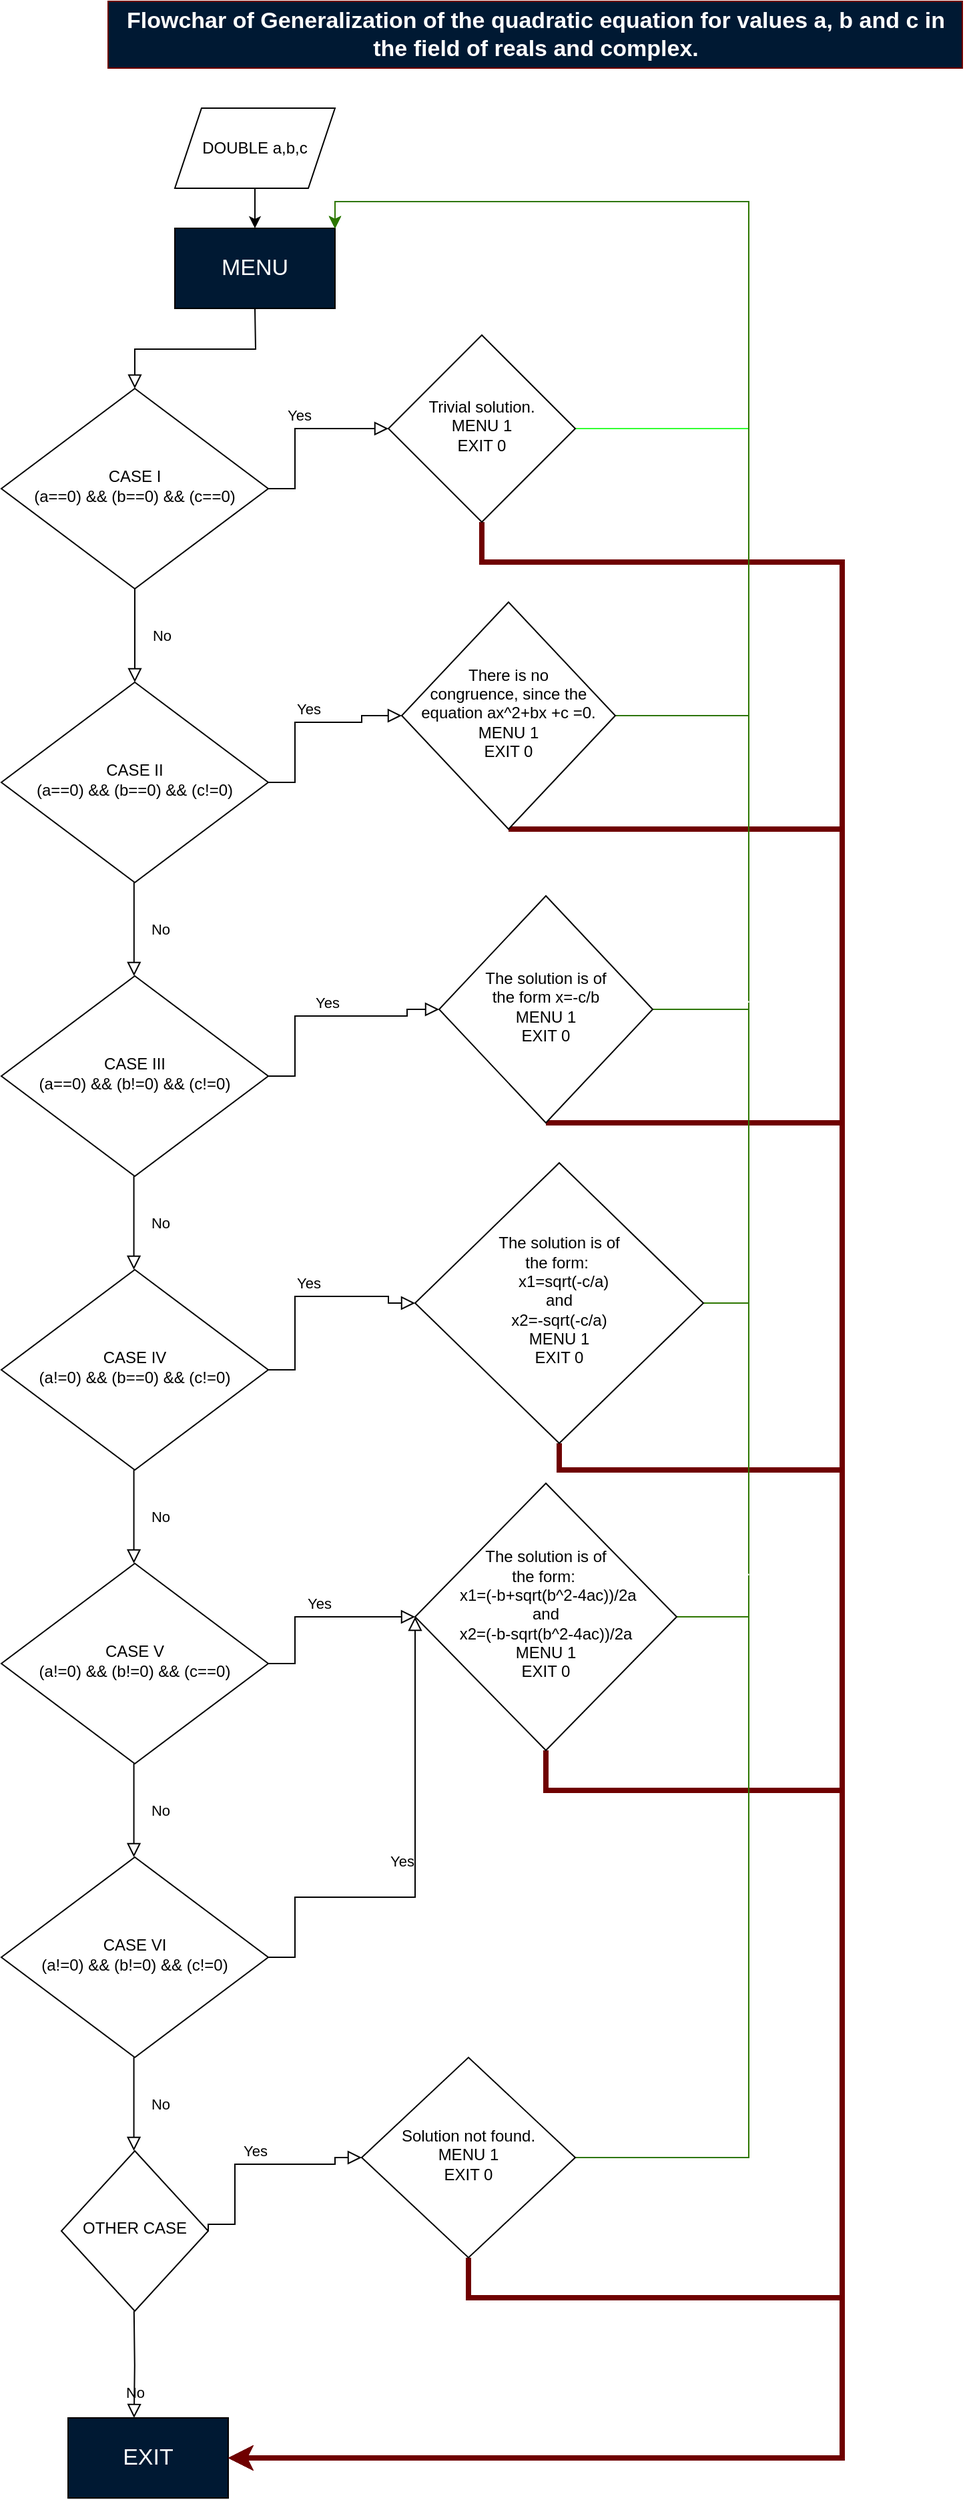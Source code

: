<mxfile version="20.8.16" type="device"><diagram id="C5RBs43oDa-KdzZeNtuy" name="Page-1"><mxGraphModel dx="1537" dy="1517" grid="1" gridSize="10" guides="1" tooltips="1" connect="1" arrows="1" fold="1" page="1" pageScale="1" pageWidth="827" pageHeight="1169" math="0" shadow="0"><root><mxCell id="WIyWlLk6GJQsqaUBKTNV-0"/><mxCell id="WIyWlLk6GJQsqaUBKTNV-1" parent="WIyWlLk6GJQsqaUBKTNV-0"/><mxCell id="WIyWlLk6GJQsqaUBKTNV-2" value="" style="rounded=0;html=1;jettySize=auto;orthogonalLoop=1;fontSize=11;endArrow=block;endFill=0;endSize=8;strokeWidth=1;shadow=0;labelBackgroundColor=none;edgeStyle=orthogonalEdgeStyle;" parent="WIyWlLk6GJQsqaUBKTNV-1" target="WIyWlLk6GJQsqaUBKTNV-6" edge="1"><mxGeometry relative="1" as="geometry"><mxPoint x="220" y="240" as="sourcePoint"/></mxGeometry></mxCell><mxCell id="WIyWlLk6GJQsqaUBKTNV-4" value="No" style="rounded=0;html=1;jettySize=auto;orthogonalLoop=1;fontSize=11;endArrow=block;endFill=0;endSize=8;strokeWidth=1;shadow=0;labelBackgroundColor=none;edgeStyle=orthogonalEdgeStyle;" parent="WIyWlLk6GJQsqaUBKTNV-1" source="WIyWlLk6GJQsqaUBKTNV-6" edge="1"><mxGeometry y="20" relative="1" as="geometry"><mxPoint as="offset"/><mxPoint x="130" y="520" as="targetPoint"/></mxGeometry></mxCell><mxCell id="WIyWlLk6GJQsqaUBKTNV-5" value="Yes" style="edgeStyle=orthogonalEdgeStyle;rounded=0;html=1;jettySize=auto;orthogonalLoop=1;fontSize=11;endArrow=block;endFill=0;endSize=8;strokeWidth=1;shadow=0;labelBackgroundColor=none;" parent="WIyWlLk6GJQsqaUBKTNV-1" source="WIyWlLk6GJQsqaUBKTNV-6" edge="1"><mxGeometry y="10" relative="1" as="geometry"><mxPoint as="offset"/><mxPoint x="320" y="330" as="targetPoint"/><Array as="points"><mxPoint x="250" y="375"/><mxPoint x="250" y="330"/></Array></mxGeometry></mxCell><mxCell id="WIyWlLk6GJQsqaUBKTNV-6" value="CASE I&lt;br&gt;(a==0) &amp;amp;&amp;amp; (b==0) &amp;amp;&amp;amp; (c==0)" style="rhombus;whiteSpace=wrap;html=1;shadow=0;fontFamily=Helvetica;fontSize=12;align=center;strokeWidth=1;spacing=6;spacingTop=-4;" parent="WIyWlLk6GJQsqaUBKTNV-1" vertex="1"><mxGeometry x="30" y="300" width="200" height="150" as="geometry"/></mxCell><mxCell id="4VVjBNxXDCHL9vefOkZW-3" value="Flowchar of Generalization of the quadratic equation for values a, b and c in &lt;br&gt;the field of reals and complex." style="text;html=1;align=center;verticalAlign=middle;resizable=0;points=[];autosize=1;strokeColor=#6F0000;fillColor=#001933;fontColor=#FFFFFF;labelBackgroundColor=none;labelBorderColor=none;fontStyle=1;fontSize=17;" vertex="1" parent="WIyWlLk6GJQsqaUBKTNV-1"><mxGeometry x="110" y="10" width="640" height="50" as="geometry"/></mxCell><mxCell id="4VVjBNxXDCHL9vefOkZW-41" style="edgeStyle=orthogonalEdgeStyle;rounded=0;orthogonalLoop=1;jettySize=auto;html=1;exitX=0.5;exitY=0;exitDx=0;exitDy=0;entryX=1;entryY=0;entryDx=0;entryDy=0;fontSize=17;fontColor=#33FF33;labelBackgroundColor=#33FF33;strokeColor=#33FF33;" edge="1" parent="WIyWlLk6GJQsqaUBKTNV-1" source="4VVjBNxXDCHL9vefOkZW-5" target="4VVjBNxXDCHL9vefOkZW-6"><mxGeometry relative="1" as="geometry"><Array as="points"><mxPoint x="590" y="330"/><mxPoint x="590" y="160"/><mxPoint x="280" y="160"/></Array></mxGeometry></mxCell><mxCell id="4VVjBNxXDCHL9vefOkZW-49" style="edgeStyle=orthogonalEdgeStyle;rounded=0;orthogonalLoop=1;jettySize=auto;html=1;exitX=1;exitY=0.5;exitDx=0;exitDy=0;entryX=1;entryY=0.5;entryDx=0;entryDy=0;labelBackgroundColor=#33FF33;strokeColor=#6F0000;fontSize=17;fontColor=#33FF33;fillColor=#a20025;strokeWidth=4;" edge="1" parent="WIyWlLk6GJQsqaUBKTNV-1" source="4VVjBNxXDCHL9vefOkZW-5" target="4VVjBNxXDCHL9vefOkZW-20"><mxGeometry relative="1" as="geometry"><Array as="points"><mxPoint x="390" y="430"/><mxPoint x="660" y="430"/><mxPoint x="660" y="1850"/></Array></mxGeometry></mxCell><mxCell id="4VVjBNxXDCHL9vefOkZW-5" value="Trivial solution.&lt;br&gt;MENU 1&lt;br&gt;EXIT 0" style="rhombus;whiteSpace=wrap;html=1;shadow=0;fontFamily=Helvetica;fontSize=12;align=center;strokeWidth=1;spacing=6;spacingTop=-4;direction=south;" vertex="1" parent="WIyWlLk6GJQsqaUBKTNV-1"><mxGeometry x="320" y="260" width="140" height="140" as="geometry"/></mxCell><mxCell id="4VVjBNxXDCHL9vefOkZW-6" value="MENU" style="rounded=0;whiteSpace=wrap;html=1;labelBackgroundColor=none;labelBorderColor=none;fontSize=17;fontColor=#FFFFFF;fillColor=#001933;" vertex="1" parent="WIyWlLk6GJQsqaUBKTNV-1"><mxGeometry x="160" y="180" width="120" height="60" as="geometry"/></mxCell><mxCell id="4VVjBNxXDCHL9vefOkZW-8" style="edgeStyle=orthogonalEdgeStyle;rounded=0;orthogonalLoop=1;jettySize=auto;html=1;exitX=0.5;exitY=1;exitDx=0;exitDy=0;entryX=0.5;entryY=0;entryDx=0;entryDy=0;fontSize=17;fontColor=#FFFFFF;" edge="1" parent="WIyWlLk6GJQsqaUBKTNV-1" source="4VVjBNxXDCHL9vefOkZW-7" target="4VVjBNxXDCHL9vefOkZW-6"><mxGeometry relative="1" as="geometry"/></mxCell><mxCell id="4VVjBNxXDCHL9vefOkZW-7" value="DOUBLE a,b,c" style="shape=parallelogram;perimeter=parallelogramPerimeter;whiteSpace=wrap;html=1;fixedSize=1;" vertex="1" parent="WIyWlLk6GJQsqaUBKTNV-1"><mxGeometry x="160" y="90" width="120" height="60" as="geometry"/></mxCell><mxCell id="4VVjBNxXDCHL9vefOkZW-10" value="CASE II&lt;br&gt;(a==0) &amp;amp;&amp;amp; (b==0) &amp;amp;&amp;amp; (c!=0)" style="rhombus;whiteSpace=wrap;html=1;shadow=0;fontFamily=Helvetica;fontSize=12;align=center;strokeWidth=1;spacing=6;spacingTop=-4;" vertex="1" parent="WIyWlLk6GJQsqaUBKTNV-1"><mxGeometry x="30" y="520" width="200" height="150" as="geometry"/></mxCell><mxCell id="4VVjBNxXDCHL9vefOkZW-11" value="No" style="rounded=0;html=1;jettySize=auto;orthogonalLoop=1;fontSize=11;endArrow=block;endFill=0;endSize=8;strokeWidth=1;shadow=0;labelBackgroundColor=none;edgeStyle=orthogonalEdgeStyle;" edge="1" parent="WIyWlLk6GJQsqaUBKTNV-1"><mxGeometry y="20" relative="1" as="geometry"><mxPoint as="offset"/><mxPoint x="129.41" y="670" as="sourcePoint"/><mxPoint x="129.41" y="740" as="targetPoint"/></mxGeometry></mxCell><mxCell id="4VVjBNxXDCHL9vefOkZW-12" value="CASE III&lt;br&gt;(a==0) &amp;amp;&amp;amp; (b!=0) &amp;amp;&amp;amp; (c!=0)" style="rhombus;whiteSpace=wrap;html=1;shadow=0;fontFamily=Helvetica;fontSize=12;align=center;strokeWidth=1;spacing=6;spacingTop=-4;" vertex="1" parent="WIyWlLk6GJQsqaUBKTNV-1"><mxGeometry x="30" y="740" width="200" height="150" as="geometry"/></mxCell><mxCell id="4VVjBNxXDCHL9vefOkZW-13" value="No" style="rounded=0;html=1;jettySize=auto;orthogonalLoop=1;fontSize=11;endArrow=block;endFill=0;endSize=8;strokeWidth=1;shadow=0;labelBackgroundColor=none;edgeStyle=orthogonalEdgeStyle;" edge="1" parent="WIyWlLk6GJQsqaUBKTNV-1"><mxGeometry y="20" relative="1" as="geometry"><mxPoint as="offset"/><mxPoint x="129.29" y="890" as="sourcePoint"/><mxPoint x="129.29" y="960" as="targetPoint"/></mxGeometry></mxCell><mxCell id="4VVjBNxXDCHL9vefOkZW-14" value="CASE IV&lt;br&gt;(a!=0) &amp;amp;&amp;amp; (b==0) &amp;amp;&amp;amp; (c!=0)" style="rhombus;whiteSpace=wrap;html=1;shadow=0;fontFamily=Helvetica;fontSize=12;align=center;strokeWidth=1;spacing=6;spacingTop=-4;" vertex="1" parent="WIyWlLk6GJQsqaUBKTNV-1"><mxGeometry x="30" y="960" width="200" height="150" as="geometry"/></mxCell><mxCell id="4VVjBNxXDCHL9vefOkZW-15" value="No" style="rounded=0;html=1;jettySize=auto;orthogonalLoop=1;fontSize=11;endArrow=block;endFill=0;endSize=8;strokeWidth=1;shadow=0;labelBackgroundColor=none;edgeStyle=orthogonalEdgeStyle;" edge="1" parent="WIyWlLk6GJQsqaUBKTNV-1"><mxGeometry y="20" relative="1" as="geometry"><mxPoint as="offset"/><mxPoint x="129.29" y="1110" as="sourcePoint"/><mxPoint x="129.29" y="1180" as="targetPoint"/></mxGeometry></mxCell><mxCell id="4VVjBNxXDCHL9vefOkZW-16" value="CASE V&lt;br&gt;(a!=0) &amp;amp;&amp;amp; (b!=0) &amp;amp;&amp;amp; (c==0)" style="rhombus;whiteSpace=wrap;html=1;shadow=0;fontFamily=Helvetica;fontSize=12;align=center;strokeWidth=1;spacing=6;spacingTop=-4;" vertex="1" parent="WIyWlLk6GJQsqaUBKTNV-1"><mxGeometry x="30" y="1180" width="200" height="150" as="geometry"/></mxCell><mxCell id="4VVjBNxXDCHL9vefOkZW-17" value="No" style="rounded=0;html=1;jettySize=auto;orthogonalLoop=1;fontSize=11;endArrow=block;endFill=0;endSize=8;strokeWidth=1;shadow=0;labelBackgroundColor=none;edgeStyle=orthogonalEdgeStyle;" edge="1" parent="WIyWlLk6GJQsqaUBKTNV-1"><mxGeometry y="20" relative="1" as="geometry"><mxPoint as="offset"/><mxPoint x="129.29" y="1330" as="sourcePoint"/><mxPoint x="129.29" y="1400" as="targetPoint"/></mxGeometry></mxCell><mxCell id="4VVjBNxXDCHL9vefOkZW-18" value="CASE VI&lt;br&gt;(a!=0) &amp;amp;&amp;amp; (b!=0) &amp;amp;&amp;amp; (c!=0)" style="rhombus;whiteSpace=wrap;html=1;shadow=0;fontFamily=Helvetica;fontSize=12;align=center;strokeWidth=1;spacing=6;spacingTop=-4;" vertex="1" parent="WIyWlLk6GJQsqaUBKTNV-1"><mxGeometry x="30" y="1400" width="200" height="150" as="geometry"/></mxCell><mxCell id="4VVjBNxXDCHL9vefOkZW-19" value="No" style="rounded=0;html=1;jettySize=auto;orthogonalLoop=1;fontSize=11;endArrow=block;endFill=0;endSize=8;strokeWidth=1;shadow=0;labelBackgroundColor=none;edgeStyle=orthogonalEdgeStyle;" edge="1" parent="WIyWlLk6GJQsqaUBKTNV-1"><mxGeometry y="20" relative="1" as="geometry"><mxPoint as="offset"/><mxPoint x="129.29" y="1550" as="sourcePoint"/><mxPoint x="129.29" y="1620" as="targetPoint"/></mxGeometry></mxCell><mxCell id="4VVjBNxXDCHL9vefOkZW-20" value="EXIT" style="rounded=0;whiteSpace=wrap;html=1;labelBackgroundColor=none;labelBorderColor=none;fontSize=17;fontColor=#FFFFFF;fillColor=#001933;" vertex="1" parent="WIyWlLk6GJQsqaUBKTNV-1"><mxGeometry x="80" y="1820" width="120" height="60" as="geometry"/></mxCell><mxCell id="4VVjBNxXDCHL9vefOkZW-22" value="OTHER CASE" style="rhombus;whiteSpace=wrap;html=1;shadow=0;fontFamily=Helvetica;fontSize=12;align=center;strokeWidth=1;spacing=6;spacingTop=-4;" vertex="1" parent="WIyWlLk6GJQsqaUBKTNV-1"><mxGeometry x="75" y="1620" width="110" height="120" as="geometry"/></mxCell><mxCell id="4VVjBNxXDCHL9vefOkZW-23" value="Yes" style="edgeStyle=orthogonalEdgeStyle;rounded=0;html=1;jettySize=auto;orthogonalLoop=1;fontSize=11;endArrow=block;endFill=0;endSize=8;strokeWidth=1;shadow=0;labelBackgroundColor=none;entryX=0.5;entryY=1;entryDx=0;entryDy=0;" edge="1" parent="WIyWlLk6GJQsqaUBKTNV-1" target="4VVjBNxXDCHL9vefOkZW-30"><mxGeometry y="10" relative="1" as="geometry"><mxPoint as="offset"/><mxPoint x="230" y="595" as="sourcePoint"/><mxPoint x="310" y="545" as="targetPoint"/><Array as="points"><mxPoint x="250" y="595"/><mxPoint x="250" y="550"/><mxPoint x="300" y="550"/><mxPoint x="300" y="545"/></Array></mxGeometry></mxCell><mxCell id="4VVjBNxXDCHL9vefOkZW-24" value="Yes" style="edgeStyle=orthogonalEdgeStyle;rounded=0;html=1;jettySize=auto;orthogonalLoop=1;fontSize=11;endArrow=block;endFill=0;endSize=8;strokeWidth=1;shadow=0;labelBackgroundColor=none;entryX=0.5;entryY=1;entryDx=0;entryDy=0;" edge="1" parent="WIyWlLk6GJQsqaUBKTNV-1" target="4VVjBNxXDCHL9vefOkZW-31"><mxGeometry y="10" relative="1" as="geometry"><mxPoint as="offset"/><mxPoint x="230" y="815" as="sourcePoint"/><mxPoint x="320" y="770" as="targetPoint"/><Array as="points"><mxPoint x="250" y="815"/><mxPoint x="250" y="770"/><mxPoint x="334" y="770"/></Array></mxGeometry></mxCell><mxCell id="4VVjBNxXDCHL9vefOkZW-25" value="Yes" style="edgeStyle=orthogonalEdgeStyle;rounded=0;html=1;jettySize=auto;orthogonalLoop=1;fontSize=11;endArrow=block;endFill=0;endSize=8;strokeWidth=1;shadow=0;labelBackgroundColor=none;entryX=0.5;entryY=1;entryDx=0;entryDy=0;" edge="1" parent="WIyWlLk6GJQsqaUBKTNV-1" target="4VVjBNxXDCHL9vefOkZW-33"><mxGeometry y="10" relative="1" as="geometry"><mxPoint as="offset"/><mxPoint x="230" y="1035" as="sourcePoint"/><mxPoint x="320" y="990" as="targetPoint"/><Array as="points"><mxPoint x="250" y="1035"/><mxPoint x="250" y="980"/><mxPoint x="320" y="980"/><mxPoint x="320" y="985"/></Array></mxGeometry></mxCell><mxCell id="4VVjBNxXDCHL9vefOkZW-26" value="Yes" style="edgeStyle=orthogonalEdgeStyle;rounded=0;html=1;jettySize=auto;orthogonalLoop=1;fontSize=11;endArrow=block;endFill=0;endSize=8;strokeWidth=1;shadow=0;labelBackgroundColor=none;entryX=0.5;entryY=1;entryDx=0;entryDy=0;" edge="1" parent="WIyWlLk6GJQsqaUBKTNV-1" target="4VVjBNxXDCHL9vefOkZW-32"><mxGeometry y="10" relative="1" as="geometry"><mxPoint as="offset"/><mxPoint x="230" y="1255" as="sourcePoint"/><mxPoint x="320" y="1210" as="targetPoint"/><Array as="points"><mxPoint x="250" y="1255"/><mxPoint x="250" y="1220"/></Array></mxGeometry></mxCell><mxCell id="4VVjBNxXDCHL9vefOkZW-27" value="Yes" style="edgeStyle=orthogonalEdgeStyle;rounded=0;html=1;jettySize=auto;orthogonalLoop=1;fontSize=11;endArrow=block;endFill=0;endSize=8;strokeWidth=1;shadow=0;labelBackgroundColor=none;entryX=0.5;entryY=1;entryDx=0;entryDy=0;" edge="1" parent="WIyWlLk6GJQsqaUBKTNV-1" target="4VVjBNxXDCHL9vefOkZW-32"><mxGeometry y="10" relative="1" as="geometry"><mxPoint as="offset"/><mxPoint x="230" y="1475" as="sourcePoint"/><mxPoint x="320" y="1430" as="targetPoint"/><Array as="points"><mxPoint x="250" y="1475"/><mxPoint x="250" y="1430"/><mxPoint x="340" y="1430"/></Array></mxGeometry></mxCell><mxCell id="4VVjBNxXDCHL9vefOkZW-28" value="Yes" style="edgeStyle=orthogonalEdgeStyle;rounded=0;html=1;jettySize=auto;orthogonalLoop=1;fontSize=11;endArrow=block;endFill=0;endSize=8;strokeWidth=1;shadow=0;labelBackgroundColor=none;exitX=1;exitY=0.5;exitDx=0;exitDy=0;entryX=0.5;entryY=1;entryDx=0;entryDy=0;" edge="1" parent="WIyWlLk6GJQsqaUBKTNV-1" source="4VVjBNxXDCHL9vefOkZW-22" target="4VVjBNxXDCHL9vefOkZW-34"><mxGeometry y="10" relative="1" as="geometry"><mxPoint as="offset"/><mxPoint x="185" y="1675" as="sourcePoint"/><mxPoint x="275" y="1630" as="targetPoint"/><Array as="points"><mxPoint x="185" y="1675"/><mxPoint x="205" y="1675"/><mxPoint x="205" y="1630"/><mxPoint x="280" y="1630"/></Array></mxGeometry></mxCell><mxCell id="4VVjBNxXDCHL9vefOkZW-29" value="No" style="rounded=0;html=1;jettySize=auto;orthogonalLoop=1;fontSize=11;endArrow=block;endFill=0;endSize=8;strokeWidth=1;shadow=0;labelBackgroundColor=none;edgeStyle=orthogonalEdgeStyle;entryX=0.412;entryY=0;entryDx=0;entryDy=0;entryPerimeter=0;" edge="1" parent="WIyWlLk6GJQsqaUBKTNV-1" target="4VVjBNxXDCHL9vefOkZW-20"><mxGeometry y="20" relative="1" as="geometry"><mxPoint as="offset"/><mxPoint x="129.41" y="1740" as="sourcePoint"/><mxPoint x="129.41" y="1810" as="targetPoint"/><Array as="points"/></mxGeometry></mxCell><mxCell id="4VVjBNxXDCHL9vefOkZW-36" style="edgeStyle=orthogonalEdgeStyle;rounded=0;orthogonalLoop=1;jettySize=auto;html=1;exitX=0.5;exitY=0;exitDx=0;exitDy=0;fontSize=17;fontColor=#FFFFFF;entryX=1;entryY=0;entryDx=0;entryDy=0;fillColor=#60a917;strokeColor=#2D7600;" edge="1" parent="WIyWlLk6GJQsqaUBKTNV-1" source="4VVjBNxXDCHL9vefOkZW-30" target="4VVjBNxXDCHL9vefOkZW-6"><mxGeometry relative="1" as="geometry"><mxPoint x="720" y="546" as="targetPoint"/><Array as="points"><mxPoint x="590" y="545"/><mxPoint x="590" y="160"/><mxPoint x="280" y="160"/></Array></mxGeometry></mxCell><mxCell id="4VVjBNxXDCHL9vefOkZW-50" style="edgeStyle=orthogonalEdgeStyle;rounded=0;orthogonalLoop=1;jettySize=auto;html=1;exitX=1;exitY=0.5;exitDx=0;exitDy=0;entryX=1;entryY=0.5;entryDx=0;entryDy=0;labelBackgroundColor=#33FF33;strokeColor=#6F0000;fontSize=17;fontColor=#33FF33;fillColor=#a20025;strokeWidth=4;" edge="1" parent="WIyWlLk6GJQsqaUBKTNV-1" source="4VVjBNxXDCHL9vefOkZW-30" target="4VVjBNxXDCHL9vefOkZW-20"><mxGeometry relative="1" as="geometry"><Array as="points"><mxPoint x="660" y="630"/><mxPoint x="660" y="1850"/></Array></mxGeometry></mxCell><mxCell id="4VVjBNxXDCHL9vefOkZW-30" value="There is no &lt;br&gt;congruence, since the equation ax^2+bx +c =0.&lt;br&gt;MENU 1&lt;br&gt;EXIT 0" style="rhombus;whiteSpace=wrap;html=1;shadow=0;fontFamily=Helvetica;fontSize=12;align=center;strokeWidth=1;spacing=6;spacingTop=-4;direction=south;" vertex="1" parent="WIyWlLk6GJQsqaUBKTNV-1"><mxGeometry x="330" y="460" width="160" height="170" as="geometry"/></mxCell><mxCell id="4VVjBNxXDCHL9vefOkZW-37" style="edgeStyle=orthogonalEdgeStyle;rounded=0;orthogonalLoop=1;jettySize=auto;html=1;exitX=0.5;exitY=0;exitDx=0;exitDy=0;fontSize=17;fontColor=#FFFFFF;entryX=1;entryY=0;entryDx=0;entryDy=0;fillColor=#60a917;strokeColor=#2D7600;" edge="1" parent="WIyWlLk6GJQsqaUBKTNV-1" source="4VVjBNxXDCHL9vefOkZW-31" target="4VVjBNxXDCHL9vefOkZW-6"><mxGeometry relative="1" as="geometry"><mxPoint x="720" y="766" as="targetPoint"/><Array as="points"><mxPoint x="590" y="765"/><mxPoint x="590" y="160"/><mxPoint x="280" y="160"/></Array></mxGeometry></mxCell><mxCell id="4VVjBNxXDCHL9vefOkZW-51" style="edgeStyle=orthogonalEdgeStyle;rounded=0;orthogonalLoop=1;jettySize=auto;html=1;exitX=1;exitY=0.5;exitDx=0;exitDy=0;labelBackgroundColor=#33FF33;strokeColor=#6F0000;fontSize=17;fontColor=#33FF33;fillColor=#a20025;strokeWidth=4;" edge="1" parent="WIyWlLk6GJQsqaUBKTNV-1" source="4VVjBNxXDCHL9vefOkZW-31"><mxGeometry relative="1" as="geometry"><mxPoint x="200" y="1850" as="targetPoint"/><Array as="points"><mxPoint x="660" y="850"/><mxPoint x="660" y="1850"/></Array></mxGeometry></mxCell><mxCell id="4VVjBNxXDCHL9vefOkZW-31" value="The solution is of &lt;br&gt;the form x=-c/b&lt;br&gt;MENU 1&lt;br&gt;EXIT 0" style="rhombus;whiteSpace=wrap;html=1;shadow=0;fontFamily=Helvetica;fontSize=12;align=center;strokeWidth=1;spacing=6;spacingTop=-4;direction=south;" vertex="1" parent="WIyWlLk6GJQsqaUBKTNV-1"><mxGeometry x="358" y="680" width="160" height="170" as="geometry"/></mxCell><mxCell id="4VVjBNxXDCHL9vefOkZW-39" style="edgeStyle=orthogonalEdgeStyle;rounded=0;orthogonalLoop=1;jettySize=auto;html=1;exitX=0.5;exitY=0;exitDx=0;exitDy=0;fontSize=17;fontColor=#FFFFFF;entryX=1;entryY=0;entryDx=0;entryDy=0;fillColor=#60a917;strokeColor=#2D7600;" edge="1" parent="WIyWlLk6GJQsqaUBKTNV-1" source="4VVjBNxXDCHL9vefOkZW-32" target="4VVjBNxXDCHL9vefOkZW-6"><mxGeometry relative="1" as="geometry"><mxPoint x="720" y="1220" as="targetPoint"/><Array as="points"><mxPoint x="590" y="1220"/><mxPoint x="590" y="160"/><mxPoint x="280" y="160"/></Array></mxGeometry></mxCell><mxCell id="4VVjBNxXDCHL9vefOkZW-53" style="edgeStyle=orthogonalEdgeStyle;rounded=0;orthogonalLoop=1;jettySize=auto;html=1;exitX=1;exitY=0.5;exitDx=0;exitDy=0;entryX=1;entryY=0.5;entryDx=0;entryDy=0;labelBackgroundColor=#33FF33;strokeColor=#6F0000;fontSize=17;fontColor=#33FF33;fillColor=#a20025;strokeWidth=4;" edge="1" parent="WIyWlLk6GJQsqaUBKTNV-1" source="4VVjBNxXDCHL9vefOkZW-32" target="4VVjBNxXDCHL9vefOkZW-20"><mxGeometry relative="1" as="geometry"><Array as="points"><mxPoint x="438" y="1350"/><mxPoint x="660" y="1350"/><mxPoint x="660" y="1850"/></Array></mxGeometry></mxCell><mxCell id="4VVjBNxXDCHL9vefOkZW-32" value="The solution is of &lt;br&gt;the form:&amp;nbsp;&lt;br&gt;&amp;nbsp;x1=(-b+sqrt(b^2-4ac))/2a &lt;br&gt;and &lt;br&gt;x2=(-b-sqrt(b^2-4ac))/2a&lt;br&gt;MENU 1&lt;br&gt;EXIT 0" style="rhombus;whiteSpace=wrap;html=1;shadow=0;fontFamily=Helvetica;fontSize=12;align=center;strokeWidth=1;spacing=6;spacingTop=-4;direction=south;" vertex="1" parent="WIyWlLk6GJQsqaUBKTNV-1"><mxGeometry x="340" y="1120" width="196" height="200" as="geometry"/></mxCell><mxCell id="4VVjBNxXDCHL9vefOkZW-38" style="edgeStyle=orthogonalEdgeStyle;rounded=0;orthogonalLoop=1;jettySize=auto;html=1;exitX=0.5;exitY=0;exitDx=0;exitDy=0;fontSize=17;fontColor=#FFFFFF;entryX=1;entryY=0;entryDx=0;entryDy=0;fillColor=#60a917;strokeColor=#2D7600;" edge="1" parent="WIyWlLk6GJQsqaUBKTNV-1" source="4VVjBNxXDCHL9vefOkZW-33" target="4VVjBNxXDCHL9vefOkZW-6"><mxGeometry relative="1" as="geometry"><mxPoint x="720" y="986" as="targetPoint"/><Array as="points"><mxPoint x="590" y="985"/><mxPoint x="590" y="160"/><mxPoint x="280" y="160"/></Array></mxGeometry></mxCell><mxCell id="4VVjBNxXDCHL9vefOkZW-52" style="edgeStyle=orthogonalEdgeStyle;rounded=0;orthogonalLoop=1;jettySize=auto;html=1;exitX=1;exitY=0.5;exitDx=0;exitDy=0;entryX=1;entryY=0.5;entryDx=0;entryDy=0;labelBackgroundColor=#33FF33;strokeColor=#6F0000;fontSize=17;fontColor=#33FF33;fillColor=#a20025;strokeWidth=4;" edge="1" parent="WIyWlLk6GJQsqaUBKTNV-1" source="4VVjBNxXDCHL9vefOkZW-33" target="4VVjBNxXDCHL9vefOkZW-20"><mxGeometry relative="1" as="geometry"><Array as="points"><mxPoint x="448" y="1110"/><mxPoint x="660" y="1110"/><mxPoint x="660" y="1850"/></Array></mxGeometry></mxCell><mxCell id="4VVjBNxXDCHL9vefOkZW-33" value="The solution is of &lt;br&gt;the form:&amp;nbsp;&lt;br&gt;&amp;nbsp; x1=sqrt(-c/a) &lt;br&gt;and &lt;br&gt;x2=-sqrt(-c/a)&lt;br&gt;MENU 1&lt;br&gt;EXIT 0" style="rhombus;whiteSpace=wrap;html=1;shadow=0;fontFamily=Helvetica;fontSize=12;align=center;strokeWidth=1;spacing=6;spacingTop=-4;direction=south;" vertex="1" parent="WIyWlLk6GJQsqaUBKTNV-1"><mxGeometry x="340" y="880" width="216" height="210" as="geometry"/></mxCell><mxCell id="4VVjBNxXDCHL9vefOkZW-40" style="edgeStyle=orthogonalEdgeStyle;rounded=0;orthogonalLoop=1;jettySize=auto;html=1;exitX=0.5;exitY=0;exitDx=0;exitDy=0;entryX=1;entryY=0;entryDx=0;entryDy=0;fontSize=17;fontColor=#FFFFFF;fillColor=#60a917;strokeColor=#2D7600;" edge="1" parent="WIyWlLk6GJQsqaUBKTNV-1" source="4VVjBNxXDCHL9vefOkZW-34" target="4VVjBNxXDCHL9vefOkZW-6"><mxGeometry relative="1" as="geometry"><Array as="points"><mxPoint x="590" y="1625"/><mxPoint x="590" y="160"/><mxPoint x="280" y="160"/></Array></mxGeometry></mxCell><mxCell id="4VVjBNxXDCHL9vefOkZW-54" style="edgeStyle=orthogonalEdgeStyle;rounded=0;orthogonalLoop=1;jettySize=auto;html=1;exitX=1;exitY=0.5;exitDx=0;exitDy=0;entryX=1;entryY=0.5;entryDx=0;entryDy=0;labelBackgroundColor=#33FF33;strokeColor=#6F0000;fontSize=17;fontColor=#33FF33;fillColor=#a20025;strokeWidth=4;" edge="1" parent="WIyWlLk6GJQsqaUBKTNV-1" source="4VVjBNxXDCHL9vefOkZW-34" target="4VVjBNxXDCHL9vefOkZW-20"><mxGeometry relative="1" as="geometry"><Array as="points"><mxPoint x="380" y="1730"/><mxPoint x="660" y="1730"/><mxPoint x="660" y="1850"/></Array></mxGeometry></mxCell><mxCell id="4VVjBNxXDCHL9vefOkZW-34" value="Solution not found.&lt;br&gt;MENU 1&lt;br&gt;EXIT 0" style="rhombus;whiteSpace=wrap;html=1;shadow=0;fontFamily=Helvetica;fontSize=12;align=center;strokeWidth=1;spacing=6;spacingTop=-4;direction=south;" vertex="1" parent="WIyWlLk6GJQsqaUBKTNV-1"><mxGeometry x="300" y="1550" width="160" height="150" as="geometry"/></mxCell><mxCell id="4VVjBNxXDCHL9vefOkZW-42" value="Value = 1" style="text;html=1;align=center;verticalAlign=middle;resizable=0;points=[];autosize=1;strokeColor=none;fillColor=none;fontSize=17;fontColor=#FFFFFF;" vertex="1" parent="WIyWlLk6GJQsqaUBKTNV-1"><mxGeometry x="500" y="130" width="90" height="30" as="geometry"/></mxCell><mxCell id="4VVjBNxXDCHL9vefOkZW-43" value="Value = 1" style="text;html=1;align=center;verticalAlign=middle;resizable=0;points=[];autosize=1;strokeColor=none;fillColor=none;fontSize=17;fontColor=#FFFFFF;" vertex="1" parent="WIyWlLk6GJQsqaUBKTNV-1"><mxGeometry x="501" y="300" width="90" height="30" as="geometry"/></mxCell><mxCell id="4VVjBNxXDCHL9vefOkZW-44" value="Value = 1" style="text;html=1;align=center;verticalAlign=middle;resizable=0;points=[];autosize=1;strokeColor=none;fillColor=none;fontSize=17;fontColor=#FFFFFF;" vertex="1" parent="WIyWlLk6GJQsqaUBKTNV-1"><mxGeometry x="500" y="520" width="90" height="30" as="geometry"/></mxCell><mxCell id="4VVjBNxXDCHL9vefOkZW-45" value="Value = 1" style="text;html=1;align=center;verticalAlign=middle;resizable=0;points=[];autosize=1;strokeColor=none;fillColor=none;fontSize=17;fontColor=#FFFFFF;" vertex="1" parent="WIyWlLk6GJQsqaUBKTNV-1"><mxGeometry x="510" y="740" width="90" height="30" as="geometry"/></mxCell><mxCell id="4VVjBNxXDCHL9vefOkZW-46" value="Value = 1" style="text;html=1;align=center;verticalAlign=middle;resizable=0;points=[];autosize=1;strokeColor=none;fillColor=none;fontSize=17;fontColor=#FFFFFF;" vertex="1" parent="WIyWlLk6GJQsqaUBKTNV-1"><mxGeometry x="501" y="900" width="90" height="30" as="geometry"/></mxCell><mxCell id="4VVjBNxXDCHL9vefOkZW-47" value="Value = 1" style="text;html=1;align=center;verticalAlign=middle;resizable=0;points=[];autosize=1;strokeColor=none;fillColor=none;fontSize=17;fontColor=#FFFFFF;" vertex="1" parent="WIyWlLk6GJQsqaUBKTNV-1"><mxGeometry x="510" y="1169" width="90" height="30" as="geometry"/></mxCell><mxCell id="4VVjBNxXDCHL9vefOkZW-48" value="Value = 1" style="text;html=1;align=center;verticalAlign=middle;resizable=0;points=[];autosize=1;strokeColor=none;fillColor=none;fontSize=17;fontColor=#FFFFFF;" vertex="1" parent="WIyWlLk6GJQsqaUBKTNV-1"><mxGeometry x="480" y="1590" width="90" height="30" as="geometry"/></mxCell><mxCell id="4VVjBNxXDCHL9vefOkZW-55" value="Value = 0" style="text;html=1;align=center;verticalAlign=middle;resizable=0;points=[];autosize=1;strokeColor=none;fillColor=none;fontSize=17;fontColor=#FFFFFF;" vertex="1" parent="WIyWlLk6GJQsqaUBKTNV-1"><mxGeometry x="650" y="390" width="90" height="30" as="geometry"/></mxCell><mxCell id="4VVjBNxXDCHL9vefOkZW-56" value="Value = 0" style="text;html=1;align=center;verticalAlign=middle;resizable=0;points=[];autosize=1;strokeColor=none;fillColor=none;fontSize=17;fontColor=#FFFFFF;" vertex="1" parent="WIyWlLk6GJQsqaUBKTNV-1"><mxGeometry x="660" y="585" width="90" height="30" as="geometry"/></mxCell><mxCell id="4VVjBNxXDCHL9vefOkZW-57" value="Value = 0" style="text;html=1;align=center;verticalAlign=middle;resizable=0;points=[];autosize=1;strokeColor=none;fillColor=none;fontSize=17;fontColor=#FFFFFF;" vertex="1" parent="WIyWlLk6GJQsqaUBKTNV-1"><mxGeometry x="660" y="820" width="90" height="30" as="geometry"/></mxCell><mxCell id="4VVjBNxXDCHL9vefOkZW-58" value="Value = 0" style="text;html=1;align=center;verticalAlign=middle;resizable=0;points=[];autosize=1;strokeColor=none;fillColor=none;fontSize=17;fontColor=#FFFFFF;" vertex="1" parent="WIyWlLk6GJQsqaUBKTNV-1"><mxGeometry x="670" y="1080" width="90" height="30" as="geometry"/></mxCell><mxCell id="4VVjBNxXDCHL9vefOkZW-59" value="Value = 0" style="text;html=1;align=center;verticalAlign=middle;resizable=0;points=[];autosize=1;strokeColor=none;fillColor=none;fontSize=17;fontColor=#FFFFFF;" vertex="1" parent="WIyWlLk6GJQsqaUBKTNV-1"><mxGeometry x="670" y="1320" width="90" height="30" as="geometry"/></mxCell><mxCell id="4VVjBNxXDCHL9vefOkZW-60" value="Value = 0" style="text;html=1;align=center;verticalAlign=middle;resizable=0;points=[];autosize=1;strokeColor=none;fillColor=none;fontSize=17;fontColor=#FFFFFF;" vertex="1" parent="WIyWlLk6GJQsqaUBKTNV-1"><mxGeometry x="670" y="1690" width="90" height="30" as="geometry"/></mxCell></root></mxGraphModel></diagram></mxfile>